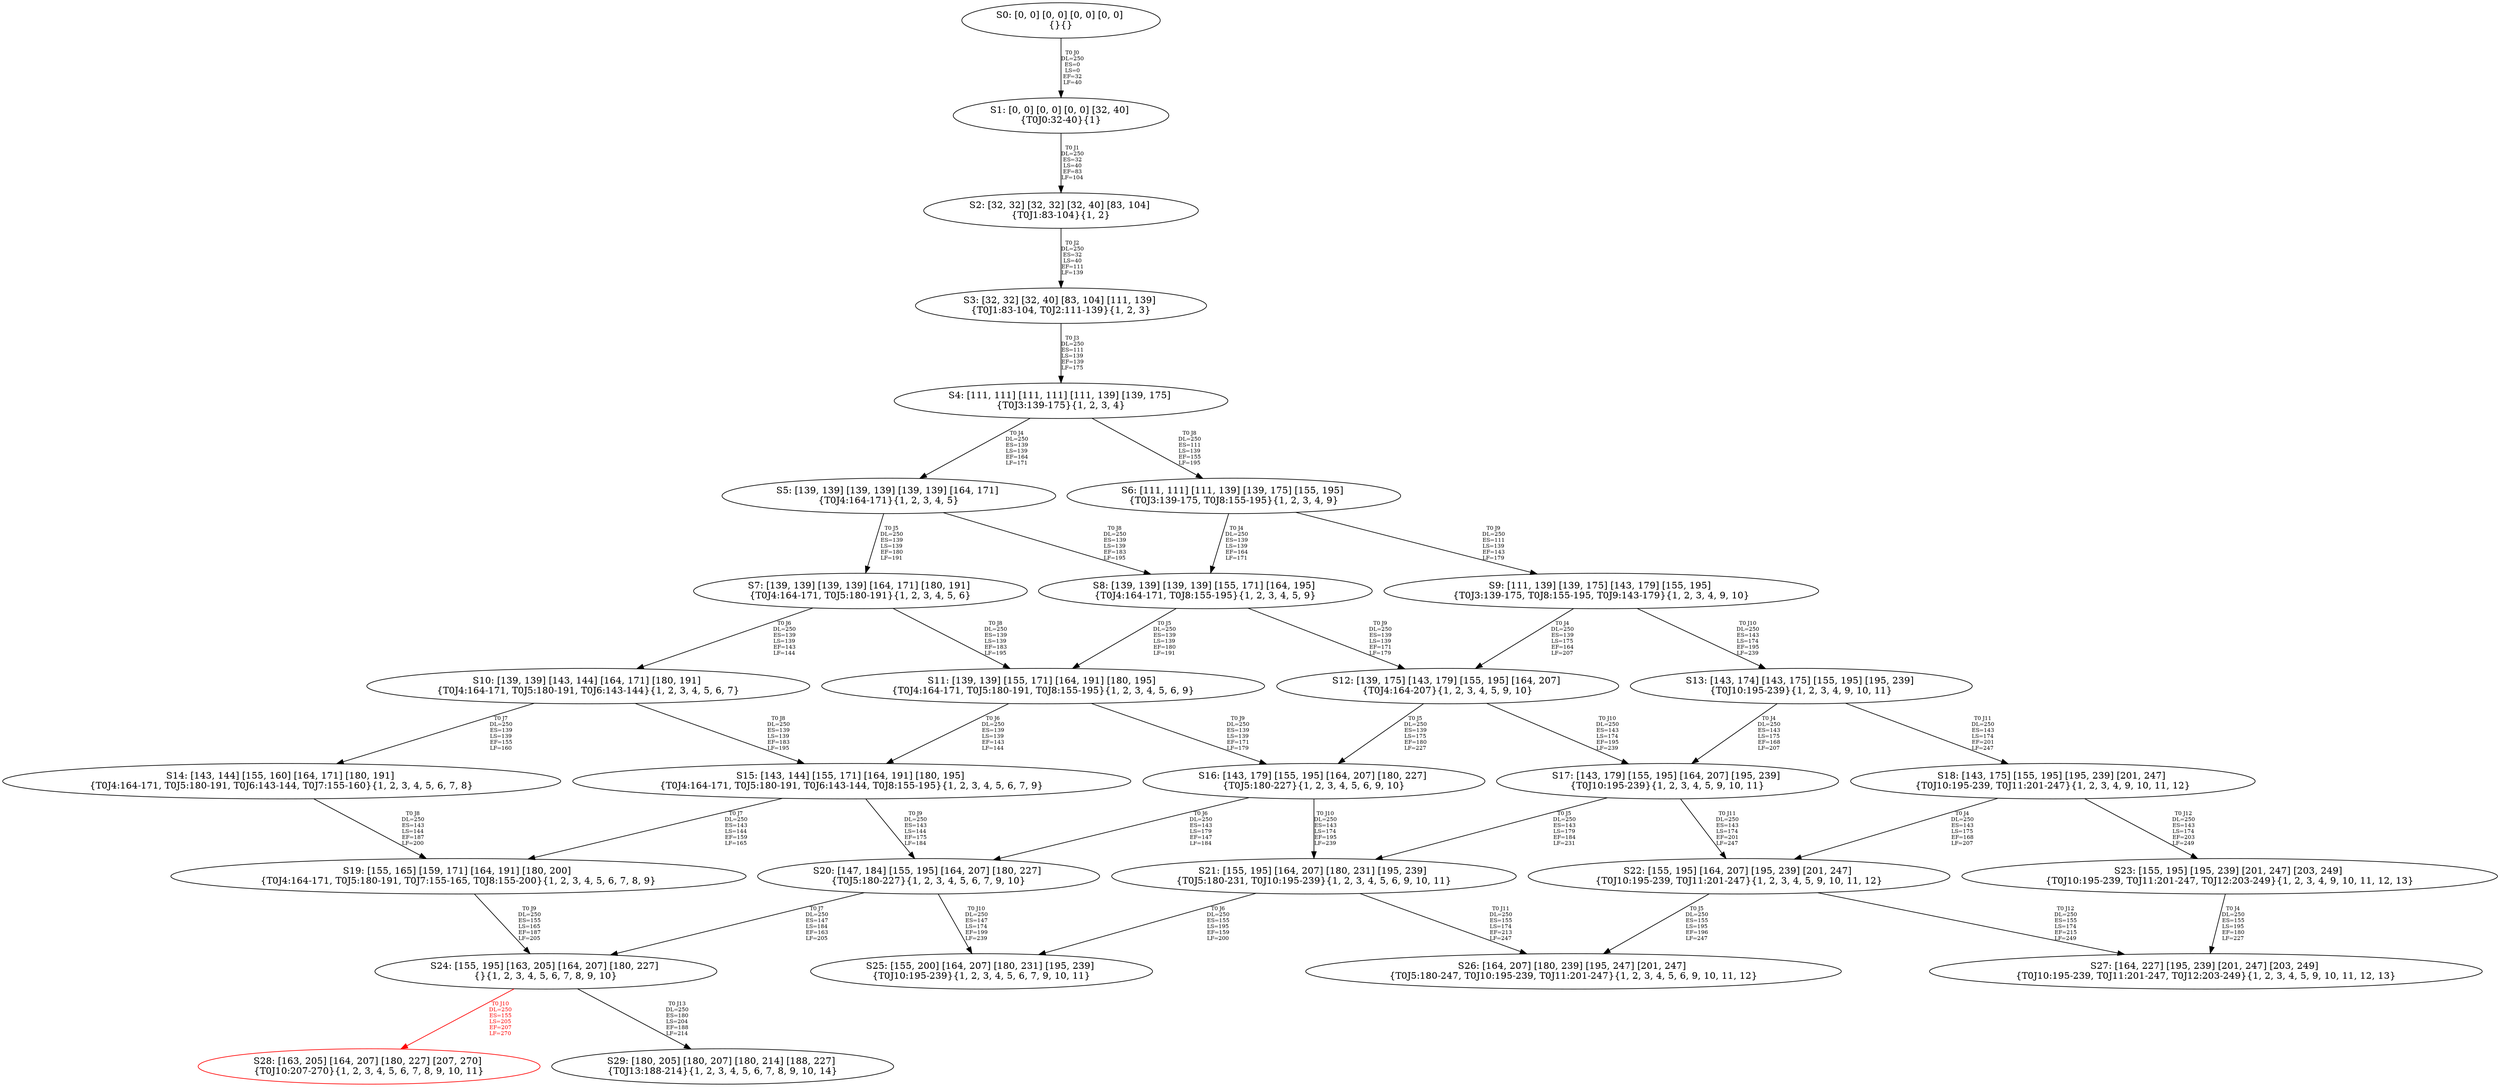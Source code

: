 digraph {
	S0[label="S0: [0, 0] [0, 0] [0, 0] [0, 0] \n{}{}"];
	S1[label="S1: [0, 0] [0, 0] [0, 0] [32, 40] \n{T0J0:32-40}{1}"];
	S2[label="S2: [32, 32] [32, 32] [32, 40] [83, 104] \n{T0J1:83-104}{1, 2}"];
	S3[label="S3: [32, 32] [32, 40] [83, 104] [111, 139] \n{T0J1:83-104, T0J2:111-139}{1, 2, 3}"];
	S4[label="S4: [111, 111] [111, 111] [111, 139] [139, 175] \n{T0J3:139-175}{1, 2, 3, 4}"];
	S5[label="S5: [139, 139] [139, 139] [139, 139] [164, 171] \n{T0J4:164-171}{1, 2, 3, 4, 5}"];
	S6[label="S6: [111, 111] [111, 139] [139, 175] [155, 195] \n{T0J3:139-175, T0J8:155-195}{1, 2, 3, 4, 9}"];
	S7[label="S7: [139, 139] [139, 139] [164, 171] [180, 191] \n{T0J4:164-171, T0J5:180-191}{1, 2, 3, 4, 5, 6}"];
	S8[label="S8: [139, 139] [139, 139] [155, 171] [164, 195] \n{T0J4:164-171, T0J8:155-195}{1, 2, 3, 4, 5, 9}"];
	S9[label="S9: [111, 139] [139, 175] [143, 179] [155, 195] \n{T0J3:139-175, T0J8:155-195, T0J9:143-179}{1, 2, 3, 4, 9, 10}"];
	S10[label="S10: [139, 139] [143, 144] [164, 171] [180, 191] \n{T0J4:164-171, T0J5:180-191, T0J6:143-144}{1, 2, 3, 4, 5, 6, 7}"];
	S11[label="S11: [139, 139] [155, 171] [164, 191] [180, 195] \n{T0J4:164-171, T0J5:180-191, T0J8:155-195}{1, 2, 3, 4, 5, 6, 9}"];
	S12[label="S12: [139, 175] [143, 179] [155, 195] [164, 207] \n{T0J4:164-207}{1, 2, 3, 4, 5, 9, 10}"];
	S13[label="S13: [143, 174] [143, 175] [155, 195] [195, 239] \n{T0J10:195-239}{1, 2, 3, 4, 9, 10, 11}"];
	S14[label="S14: [143, 144] [155, 160] [164, 171] [180, 191] \n{T0J4:164-171, T0J5:180-191, T0J6:143-144, T0J7:155-160}{1, 2, 3, 4, 5, 6, 7, 8}"];
	S15[label="S15: [143, 144] [155, 171] [164, 191] [180, 195] \n{T0J4:164-171, T0J5:180-191, T0J6:143-144, T0J8:155-195}{1, 2, 3, 4, 5, 6, 7, 9}"];
	S16[label="S16: [143, 179] [155, 195] [164, 207] [180, 227] \n{T0J5:180-227}{1, 2, 3, 4, 5, 6, 9, 10}"];
	S17[label="S17: [143, 179] [155, 195] [164, 207] [195, 239] \n{T0J10:195-239}{1, 2, 3, 4, 5, 9, 10, 11}"];
	S18[label="S18: [143, 175] [155, 195] [195, 239] [201, 247] \n{T0J10:195-239, T0J11:201-247}{1, 2, 3, 4, 9, 10, 11, 12}"];
	S19[label="S19: [155, 165] [159, 171] [164, 191] [180, 200] \n{T0J4:164-171, T0J5:180-191, T0J7:155-165, T0J8:155-200}{1, 2, 3, 4, 5, 6, 7, 8, 9}"];
	S20[label="S20: [147, 184] [155, 195] [164, 207] [180, 227] \n{T0J5:180-227}{1, 2, 3, 4, 5, 6, 7, 9, 10}"];
	S21[label="S21: [155, 195] [164, 207] [180, 231] [195, 239] \n{T0J5:180-231, T0J10:195-239}{1, 2, 3, 4, 5, 6, 9, 10, 11}"];
	S22[label="S22: [155, 195] [164, 207] [195, 239] [201, 247] \n{T0J10:195-239, T0J11:201-247}{1, 2, 3, 4, 5, 9, 10, 11, 12}"];
	S23[label="S23: [155, 195] [195, 239] [201, 247] [203, 249] \n{T0J10:195-239, T0J11:201-247, T0J12:203-249}{1, 2, 3, 4, 9, 10, 11, 12, 13}"];
	S24[label="S24: [155, 195] [163, 205] [164, 207] [180, 227] \n{}{1, 2, 3, 4, 5, 6, 7, 8, 9, 10}"];
	S25[label="S25: [155, 200] [164, 207] [180, 231] [195, 239] \n{T0J10:195-239}{1, 2, 3, 4, 5, 6, 7, 9, 10, 11}"];
	S26[label="S26: [164, 207] [180, 239] [195, 247] [201, 247] \n{T0J5:180-247, T0J10:195-239, T0J11:201-247}{1, 2, 3, 4, 5, 6, 9, 10, 11, 12}"];
	S27[label="S27: [164, 227] [195, 239] [201, 247] [203, 249] \n{T0J10:195-239, T0J11:201-247, T0J12:203-249}{1, 2, 3, 4, 5, 9, 10, 11, 12, 13}"];
	S28[label="S28: [163, 205] [164, 207] [180, 227] [207, 270] \n{T0J10:207-270}{1, 2, 3, 4, 5, 6, 7, 8, 9, 10, 11}"];
	S29[label="S29: [180, 205] [180, 207] [180, 214] [188, 227] \n{T0J13:188-214}{1, 2, 3, 4, 5, 6, 7, 8, 9, 10, 14}"];
	S0 -> S1[label="T0 J0\nDL=250\nES=0\nLS=0\nEF=32\nLF=40",fontsize=8];
	S1 -> S2[label="T0 J1\nDL=250\nES=32\nLS=40\nEF=83\nLF=104",fontsize=8];
	S2 -> S3[label="T0 J2\nDL=250\nES=32\nLS=40\nEF=111\nLF=139",fontsize=8];
	S3 -> S4[label="T0 J3\nDL=250\nES=111\nLS=139\nEF=139\nLF=175",fontsize=8];
	S4 -> S5[label="T0 J4\nDL=250\nES=139\nLS=139\nEF=164\nLF=171",fontsize=8];
	S4 -> S6[label="T0 J8\nDL=250\nES=111\nLS=139\nEF=155\nLF=195",fontsize=8];
	S5 -> S7[label="T0 J5\nDL=250\nES=139\nLS=139\nEF=180\nLF=191",fontsize=8];
	S5 -> S8[label="T0 J8\nDL=250\nES=139\nLS=139\nEF=183\nLF=195",fontsize=8];
	S6 -> S8[label="T0 J4\nDL=250\nES=139\nLS=139\nEF=164\nLF=171",fontsize=8];
	S6 -> S9[label="T0 J9\nDL=250\nES=111\nLS=139\nEF=143\nLF=179",fontsize=8];
	S7 -> S10[label="T0 J6\nDL=250\nES=139\nLS=139\nEF=143\nLF=144",fontsize=8];
	S7 -> S11[label="T0 J8\nDL=250\nES=139\nLS=139\nEF=183\nLF=195",fontsize=8];
	S8 -> S11[label="T0 J5\nDL=250\nES=139\nLS=139\nEF=180\nLF=191",fontsize=8];
	S8 -> S12[label="T0 J9\nDL=250\nES=139\nLS=139\nEF=171\nLF=179",fontsize=8];
	S9 -> S12[label="T0 J4\nDL=250\nES=139\nLS=175\nEF=164\nLF=207",fontsize=8];
	S9 -> S13[label="T0 J10\nDL=250\nES=143\nLS=174\nEF=195\nLF=239",fontsize=8];
	S10 -> S14[label="T0 J7\nDL=250\nES=139\nLS=139\nEF=155\nLF=160",fontsize=8];
	S10 -> S15[label="T0 J8\nDL=250\nES=139\nLS=139\nEF=183\nLF=195",fontsize=8];
	S11 -> S15[label="T0 J6\nDL=250\nES=139\nLS=139\nEF=143\nLF=144",fontsize=8];
	S11 -> S16[label="T0 J9\nDL=250\nES=139\nLS=139\nEF=171\nLF=179",fontsize=8];
	S12 -> S16[label="T0 J5\nDL=250\nES=139\nLS=175\nEF=180\nLF=227",fontsize=8];
	S12 -> S17[label="T0 J10\nDL=250\nES=143\nLS=174\nEF=195\nLF=239",fontsize=8];
	S13 -> S17[label="T0 J4\nDL=250\nES=143\nLS=175\nEF=168\nLF=207",fontsize=8];
	S13 -> S18[label="T0 J11\nDL=250\nES=143\nLS=174\nEF=201\nLF=247",fontsize=8];
	S14 -> S19[label="T0 J8\nDL=250\nES=143\nLS=144\nEF=187\nLF=200",fontsize=8];
	S15 -> S19[label="T0 J7\nDL=250\nES=143\nLS=144\nEF=159\nLF=165",fontsize=8];
	S15 -> S20[label="T0 J9\nDL=250\nES=143\nLS=144\nEF=175\nLF=184",fontsize=8];
	S16 -> S20[label="T0 J6\nDL=250\nES=143\nLS=179\nEF=147\nLF=184",fontsize=8];
	S16 -> S21[label="T0 J10\nDL=250\nES=143\nLS=174\nEF=195\nLF=239",fontsize=8];
	S17 -> S21[label="T0 J5\nDL=250\nES=143\nLS=179\nEF=184\nLF=231",fontsize=8];
	S17 -> S22[label="T0 J11\nDL=250\nES=143\nLS=174\nEF=201\nLF=247",fontsize=8];
	S18 -> S22[label="T0 J4\nDL=250\nES=143\nLS=175\nEF=168\nLF=207",fontsize=8];
	S18 -> S23[label="T0 J12\nDL=250\nES=143\nLS=174\nEF=203\nLF=249",fontsize=8];
	S19 -> S24[label="T0 J9\nDL=250\nES=155\nLS=165\nEF=187\nLF=205",fontsize=8];
	S20 -> S24[label="T0 J7\nDL=250\nES=147\nLS=184\nEF=163\nLF=205",fontsize=8];
	S20 -> S25[label="T0 J10\nDL=250\nES=147\nLS=174\nEF=199\nLF=239",fontsize=8];
	S21 -> S25[label="T0 J6\nDL=250\nES=155\nLS=195\nEF=159\nLF=200",fontsize=8];
	S21 -> S26[label="T0 J11\nDL=250\nES=155\nLS=174\nEF=213\nLF=247",fontsize=8];
	S22 -> S26[label="T0 J5\nDL=250\nES=155\nLS=195\nEF=196\nLF=247",fontsize=8];
	S22 -> S27[label="T0 J12\nDL=250\nES=155\nLS=174\nEF=215\nLF=249",fontsize=8];
	S23 -> S27[label="T0 J4\nDL=250\nES=155\nLS=195\nEF=180\nLF=227",fontsize=8];
	S24 -> S28[label="T0 J10\nDL=250\nES=155\nLS=205\nEF=207\nLF=270",color=Red,fontcolor=Red,fontsize=8];
S28[color=Red];
	S24 -> S29[label="T0 J13\nDL=250\nES=180\nLS=204\nEF=188\nLF=214",fontsize=8];
}
